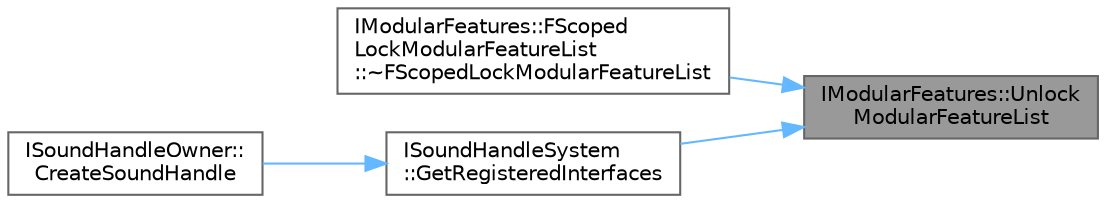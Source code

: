 digraph "IModularFeatures::UnlockModularFeatureList"
{
 // INTERACTIVE_SVG=YES
 // LATEX_PDF_SIZE
  bgcolor="transparent";
  edge [fontname=Helvetica,fontsize=10,labelfontname=Helvetica,labelfontsize=10];
  node [fontname=Helvetica,fontsize=10,shape=box,height=0.2,width=0.4];
  rankdir="RL";
  Node1 [id="Node000001",label="IModularFeatures::Unlock\lModularFeatureList",height=0.2,width=0.4,color="gray40", fillcolor="grey60", style="filled", fontcolor="black",tooltip="Unlock modular features when finished accessing from another thread."];
  Node1 -> Node2 [id="edge1_Node000001_Node000002",dir="back",color="steelblue1",style="solid",tooltip=" "];
  Node2 [id="Node000002",label="IModularFeatures::FScoped\lLockModularFeatureList\l::~FScopedLockModularFeatureList",height=0.2,width=0.4,color="grey40", fillcolor="white", style="filled",URL="$dc/d01/structIModularFeatures_1_1FScopedLockModularFeatureList.html#a50566c07a02d5c18455fcc2aacd815be",tooltip=" "];
  Node1 -> Node3 [id="edge2_Node000001_Node000003",dir="back",color="steelblue1",style="solid",tooltip=" "];
  Node3 [id="Node000003",label="ISoundHandleSystem\l::GetRegisteredInterfaces",height=0.2,width=0.4,color="grey40", fillcolor="white", style="filled",URL="$d9/d68/classISoundHandleSystem.html#a872f3f2fd55a32d56a38edb190756120",tooltip=" "];
  Node3 -> Node4 [id="edge3_Node000003_Node000004",dir="back",color="steelblue1",style="solid",tooltip=" "];
  Node4 [id="Node000004",label="ISoundHandleOwner::\lCreateSoundHandle",height=0.2,width=0.4,color="grey40", fillcolor="white", style="filled",URL="$d6/dc8/classISoundHandleOwner.html#a2c8dbb34ce86eb6dcdf11dbeaffc3ad0",tooltip=" "];
}
